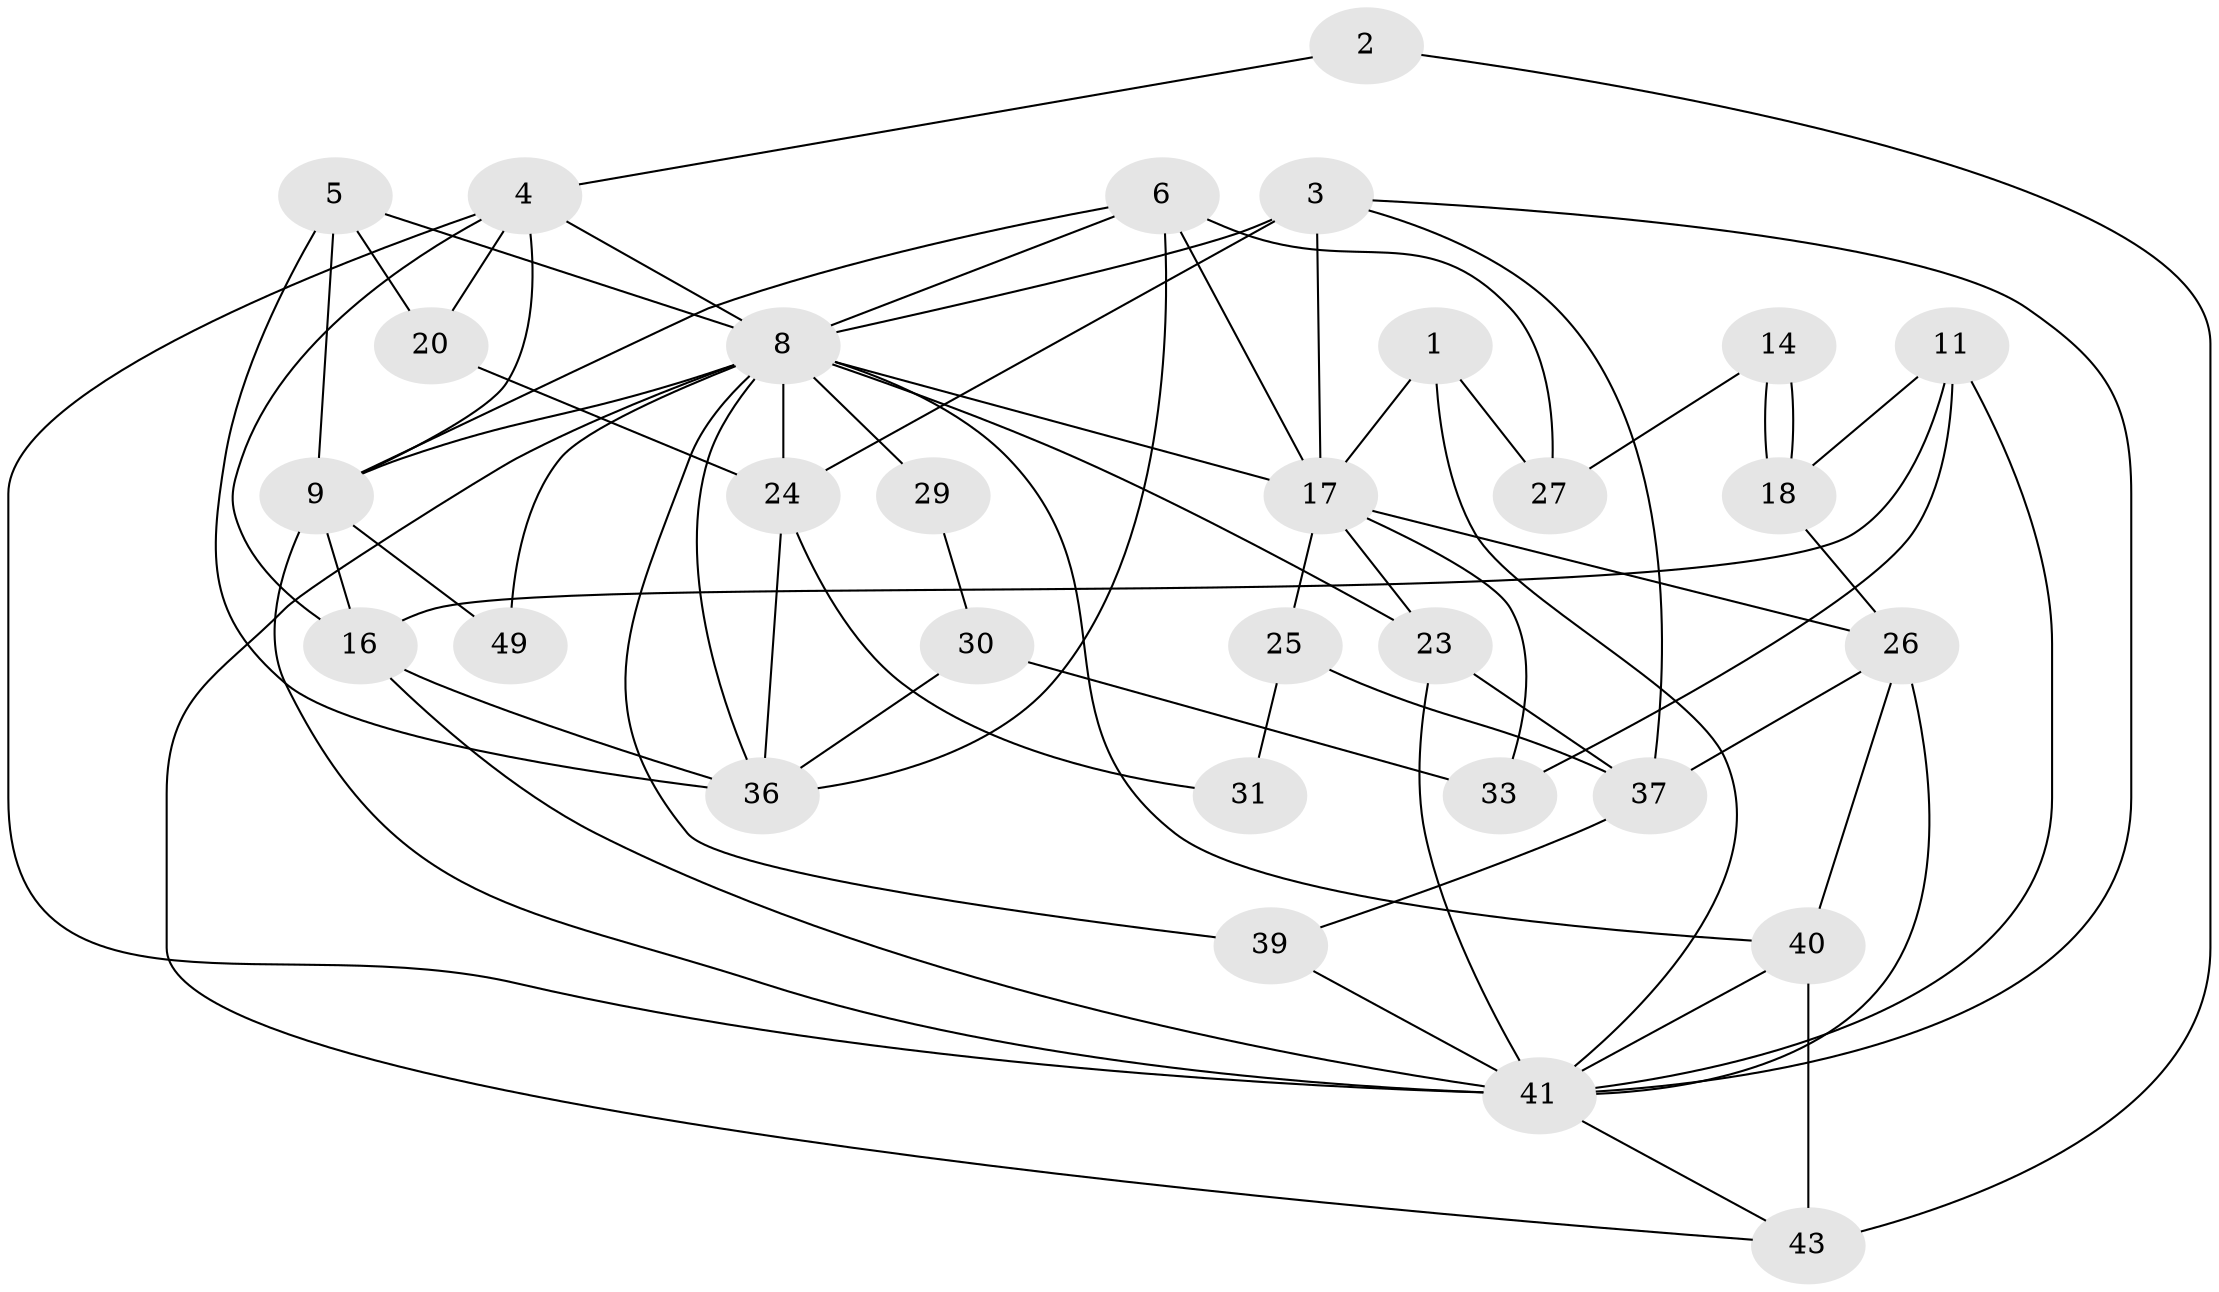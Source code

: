 // original degree distribution, {3: 0.36, 7: 0.06, 4: 0.32, 6: 0.04, 5: 0.14, 2: 0.06, 8: 0.02}
// Generated by graph-tools (version 1.1) at 2025/18/03/04/25 18:18:44]
// undirected, 30 vertices, 69 edges
graph export_dot {
graph [start="1"]
  node [color=gray90,style=filled];
  1;
  2;
  3;
  4 [super="+7"];
  5;
  6 [super="+28"];
  8 [super="+12+42+44+22"];
  9 [super="+38+10"];
  11;
  14;
  16;
  17 [super="+21+34"];
  18;
  20;
  23;
  24 [super="+32"];
  25;
  26 [super="+35"];
  27;
  29;
  30;
  31;
  33;
  36 [super="+50"];
  37;
  39;
  40;
  41 [super="+45+48"];
  43 [super="+47"];
  49;
  1 -- 27;
  1 -- 41;
  1 -- 17;
  2 -- 4;
  2 -- 43;
  3 -- 37;
  3 -- 41;
  3 -- 17;
  3 -- 24;
  3 -- 8 [weight=2];
  4 -- 16;
  4 -- 20;
  4 -- 9;
  4 -- 41;
  4 -- 8;
  5 -- 9;
  5 -- 20;
  5 -- 36;
  5 -- 8;
  6 -- 17;
  6 -- 36;
  6 -- 27;
  6 -- 9;
  6 -- 8;
  8 -- 23;
  8 -- 24 [weight=2];
  8 -- 49 [weight=2];
  8 -- 17;
  8 -- 36;
  8 -- 39;
  8 -- 40;
  8 -- 9;
  8 -- 29;
  8 -- 43;
  9 -- 41 [weight=2];
  9 -- 16 [weight=2];
  9 -- 49;
  11 -- 18;
  11 -- 16;
  11 -- 33;
  11 -- 41;
  14 -- 27;
  14 -- 18;
  14 -- 18;
  16 -- 36;
  16 -- 41;
  17 -- 23;
  17 -- 25 [weight=2];
  17 -- 33;
  17 -- 26;
  18 -- 26;
  20 -- 24;
  23 -- 37;
  23 -- 41;
  24 -- 36;
  24 -- 31;
  25 -- 37;
  25 -- 31;
  26 -- 40;
  26 -- 41;
  26 -- 37;
  29 -- 30;
  30 -- 33;
  30 -- 36;
  37 -- 39;
  39 -- 41;
  40 -- 41;
  40 -- 43 [weight=2];
  41 -- 43;
}
